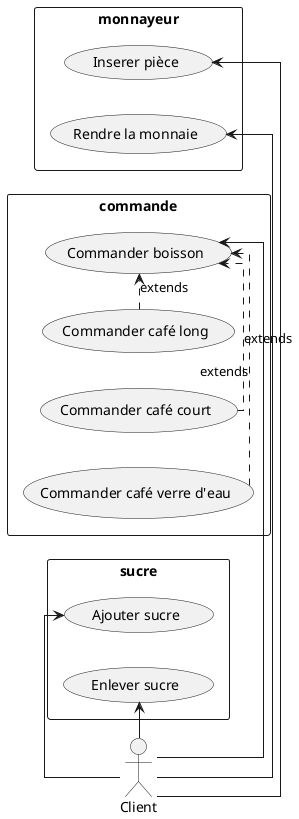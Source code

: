 @startuml
skinparam linetype ortho
skinparam packageStyle rectangle
left to right direction

Actor Client

rectangle sucre {
    Client -> (Ajouter sucre)
    Client -> (Enlever sucre)
}
rectangle commande {
    Client -> (Commander boisson)
    (Commander café long) .> (Commander boisson) : extends
    (Commander café court) .> (Commander boisson) : extends
    (Commander café verre d'eau) .> (Commander boisson) : extends
}
rectangle monnayeur {
    Client -> (Inserer pièce)
    Client -> (Rendre la monnaie)
}
@enduml